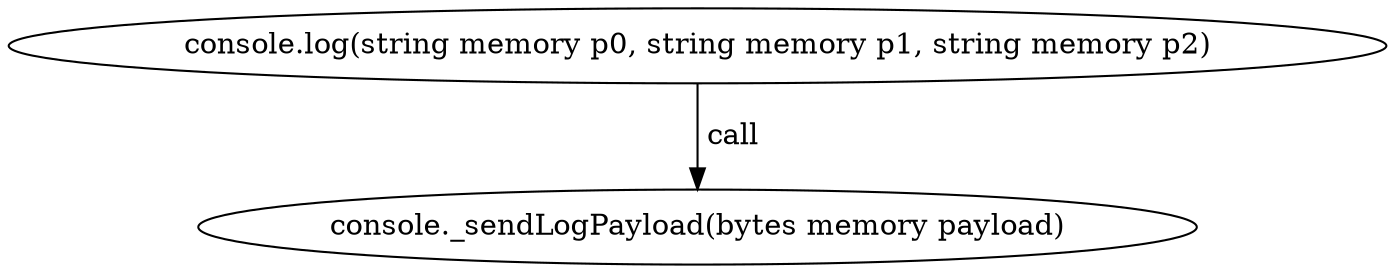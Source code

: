digraph "" {
	graph [bb="0,0,554.73,124.8"];
	node [label="\N"];
	"console.log(string memory p0, string memory p1, string memory p2)"	 [height=0.5,
		pos="277.36,106.8",
		width=7.7046];
	"console._sendLogPayload(bytes memory payload)"	 [height=0.5,
		pos="277.36,18",
		width=5.7372];
	"console.log(string memory p0, string memory p1, string memory p2)" -> "console._sendLogPayload(bytes memory payload)" [key=call,
	label=" call",
	lp="289.22,62.4",
	pos="e,277.36,36.072 277.36,88.401 277.36,76.295 277.36,60.208 277.36,46.467"];
}
digraph "" {
	graph [bb="0,0,554.73,124.8"];
	node [label="\N"];
	"console.log(string memory p0, string memory p1, string memory p2)"	 [height=0.5,
		pos="277.36,106.8",
		width=7.7046];
	"console._sendLogPayload(bytes memory payload)"	 [height=0.5,
		pos="277.36,18",
		width=5.7372];
	"console.log(string memory p0, string memory p1, string memory p2)" -> "console._sendLogPayload(bytes memory payload)" [key=call,
	label=" call",
	lp="289.22,62.4",
	pos="e,277.36,36.072 277.36,88.401 277.36,76.295 277.36,60.208 277.36,46.467"];
}
